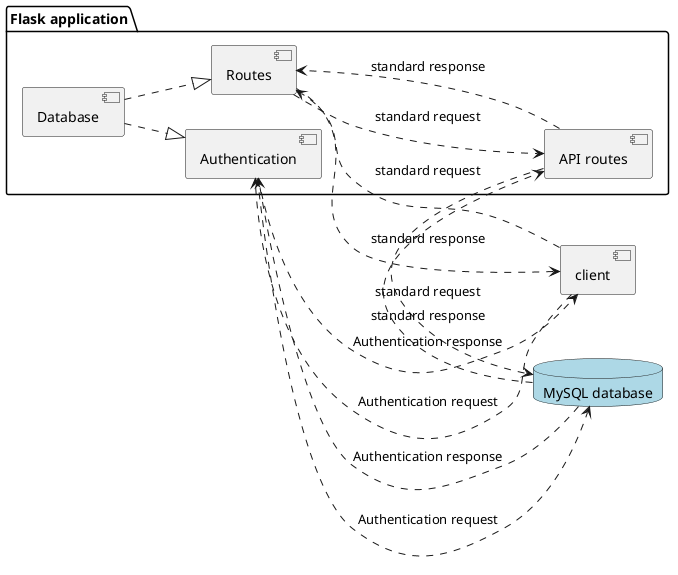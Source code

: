@startuml
left to right direction
[client]
package "Flask application" as FA{
	[Routes] as R
	[API routes] as AR
	[Authentication] as A
	[Database] as D
}

database "MySQL database" as md #LightBlue{
}

D ..|> R
D ..|> A
[client] ..> R : standard request
R ..> AR : standard request
AR ..> md : standard request
md ..> AR : standard response
AR ..> R : standard response
R ..> [client] : standard response

[client] ..> A : Authentication request
A ..> md : Authentication request
md ..> A : Authentication response
A ..> [client] : Authentication response


@enduml
